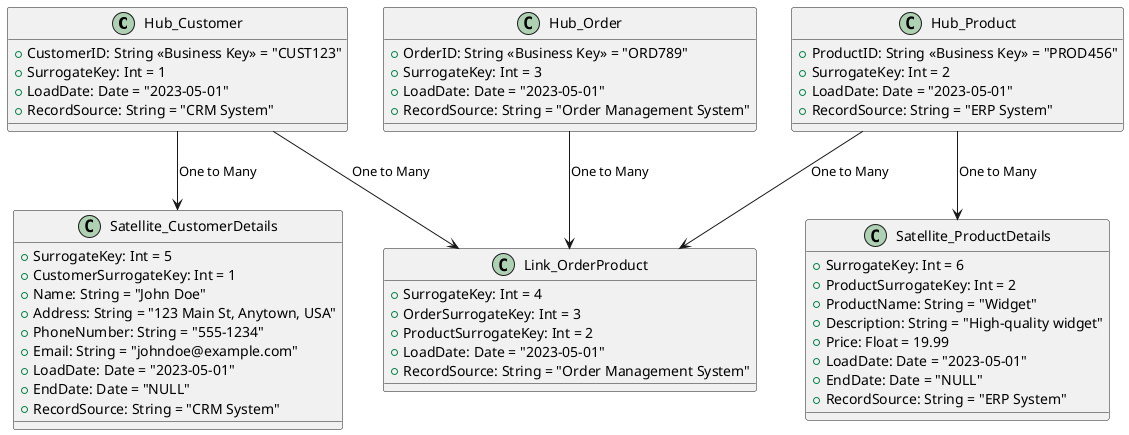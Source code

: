 @startuml

class Hub_Customer {
    +CustomerID: String <<Business Key>> = "CUST123"
    +SurrogateKey: Int = 1
    +LoadDate: Date = "2023-05-01"
    +RecordSource: String = "CRM System"
}

class Hub_Product {
    +ProductID: String <<Business Key>> = "PROD456"
    +SurrogateKey: Int = 2
    +LoadDate: Date = "2023-05-01"
    +RecordSource: String = "ERP System"
}

class Hub_Order {
    +OrderID: String <<Business Key>> = "ORD789"
    +SurrogateKey: Int = 3
    +LoadDate: Date = "2023-05-01"
    +RecordSource: String = "Order Management System"
}

class Link_OrderProduct {
    +SurrogateKey: Int = 4
    +OrderSurrogateKey: Int = 3
    +ProductSurrogateKey: Int = 2
    +LoadDate: Date = "2023-05-01"
    +RecordSource: String = "Order Management System"
}

class Satellite_CustomerDetails {
    +SurrogateKey: Int = 5
    +CustomerSurrogateKey: Int = 1
    +Name: String = "John Doe"
    +Address: String = "123 Main St, Anytown, USA"
    +PhoneNumber: String = "555-1234"
    +Email: String = "johndoe@example.com"
    +LoadDate: Date = "2023-05-01"
    +EndDate: Date = "NULL"
    +RecordSource: String = "CRM System"
}

class Satellite_ProductDetails {
    +SurrogateKey: Int = 6
    +ProductSurrogateKey: Int = 2
    +ProductName: String = "Widget"
    +Description: String = "High-quality widget"
    +Price: Float = 19.99
    +LoadDate: Date = "2023-05-01"
    +EndDate: Date = "NULL"
    +RecordSource: String = "ERP System"
}

Hub_Customer --> Link_OrderProduct : "One to Many"
Hub_Product --> Link_OrderProduct : "One to Many"
Hub_Order --> Link_OrderProduct : "One to Many"

Hub_Customer --> Satellite_CustomerDetails : "One to Many"
Hub_Product --> Satellite_ProductDetails : "One to Many"

@enduml
